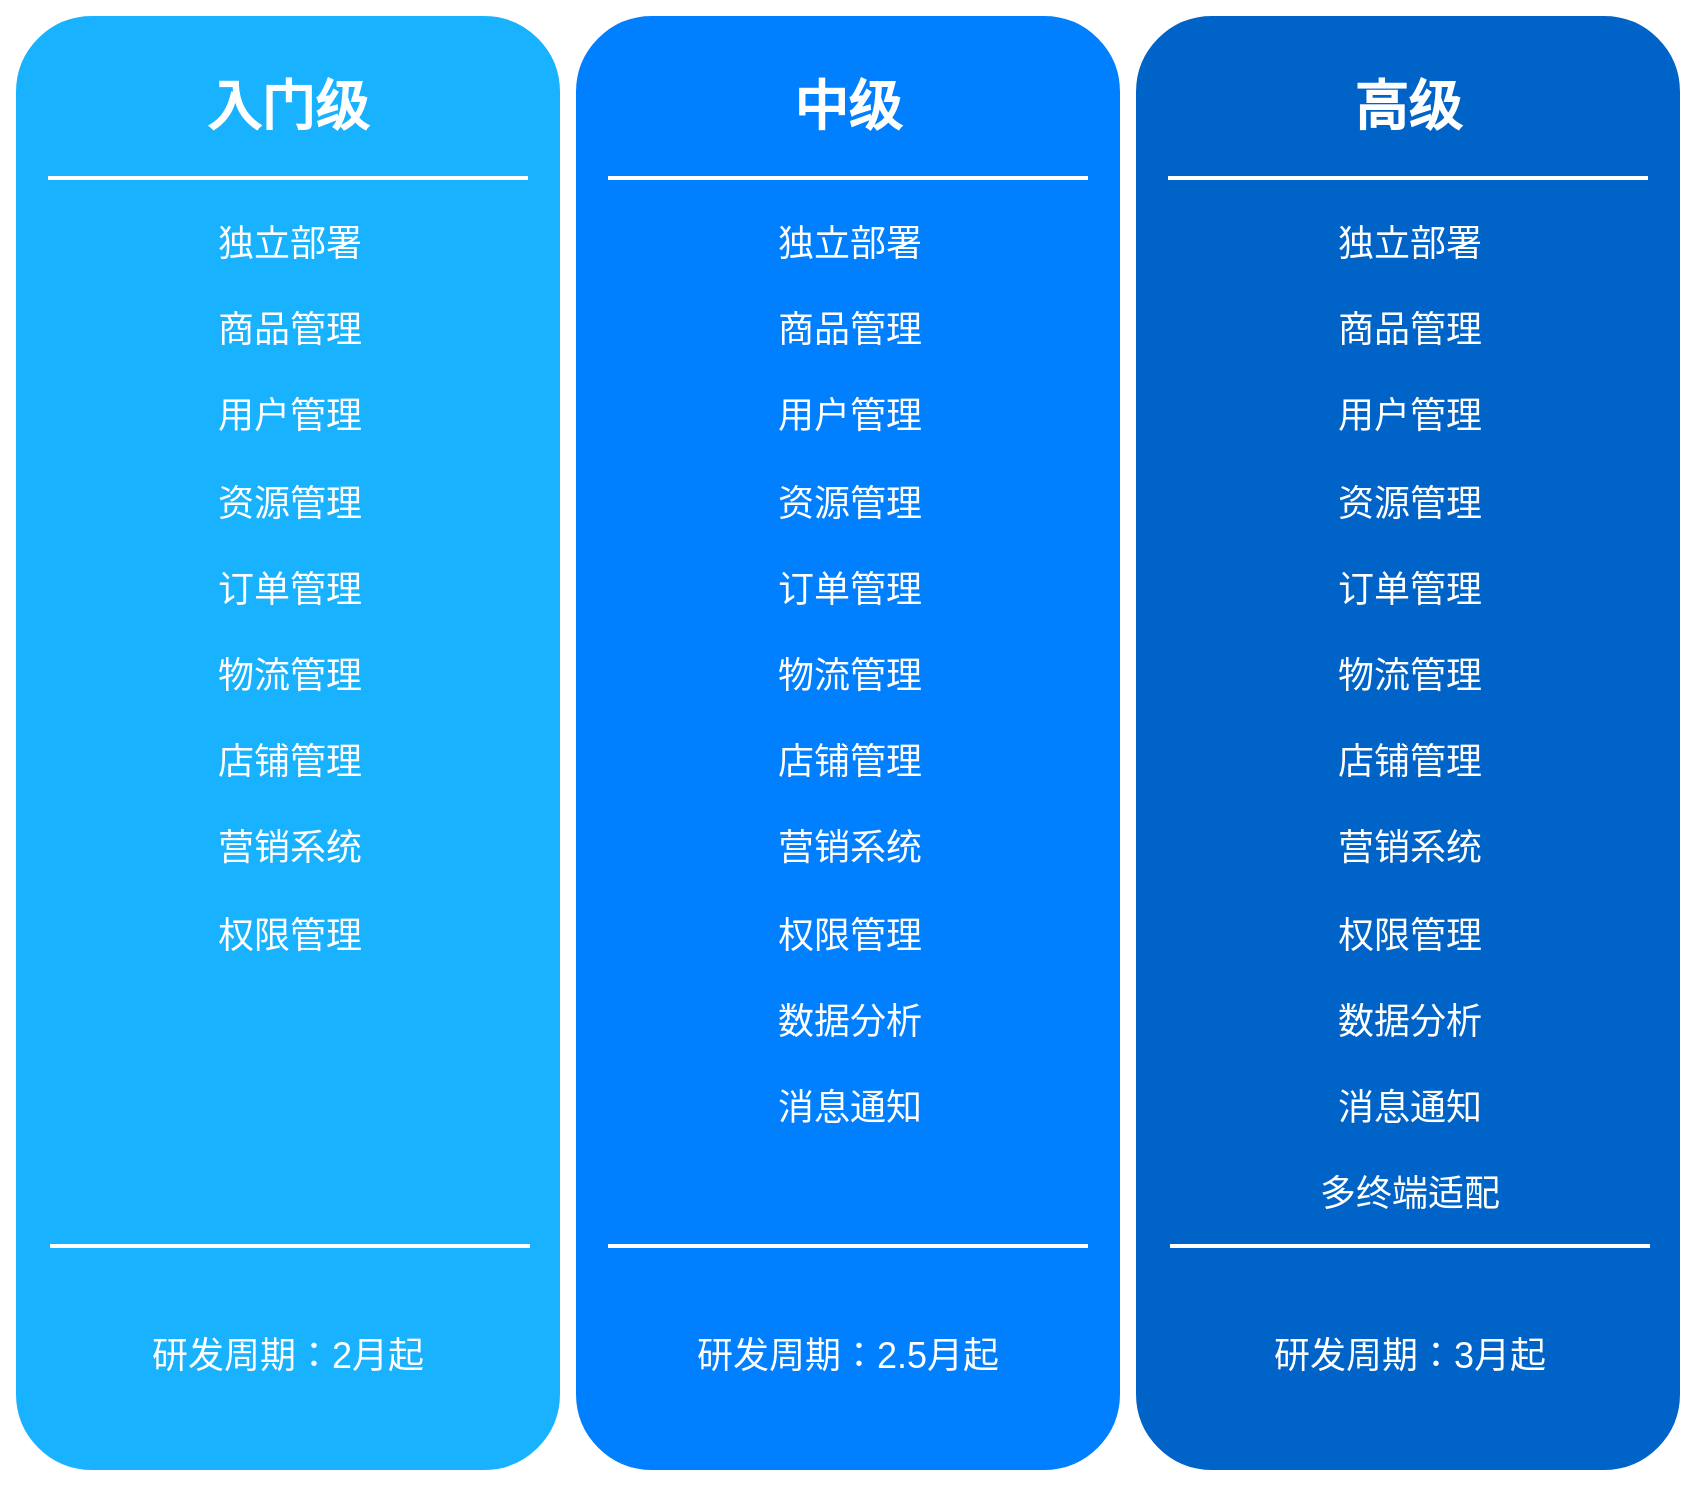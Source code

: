 <mxfile version="23.1.6" type="github">
  <diagram name="Page-1" id="12e1b939-464a-85fe-373e-61e167be1490">
    <mxGraphModel dx="1434" dy="855" grid="1" gridSize="10" guides="1" tooltips="1" connect="1" arrows="1" fold="1" page="1" pageScale="1.5" pageWidth="1169" pageHeight="826" background="none" math="0" shadow="0">
      <root>
        <mxCell id="0" />
        <mxCell id="1" parent="0" />
        <mxCell id="60da8b9f42644d3a-2" value="" style="whiteSpace=wrap;html=1;rounded=1;shadow=0;strokeWidth=8;fontSize=20;align=center;fillColor=#19b2ff;strokeColor=#FFFFFF;" parent="1" vertex="1">
          <mxGeometry x="316" y="405" width="280" height="735" as="geometry" />
        </mxCell>
        <mxCell id="60da8b9f42644d3a-3" value="入门级" style="text;html=1;strokeColor=none;fillColor=none;align=center;verticalAlign=middle;whiteSpace=wrap;rounded=0;shadow=0;fontSize=27;fontColor=#FFFFFF;fontStyle=1" parent="1" vertex="1">
          <mxGeometry x="316" y="425" width="280" height="60" as="geometry" />
        </mxCell>
        <mxCell id="60da8b9f42644d3a-6" value="" style="line;strokeWidth=2;html=1;rounded=0;shadow=0;fontSize=27;align=center;fillColor=none;strokeColor=#FFFFFF;" parent="1" vertex="1">
          <mxGeometry x="336" y="485" width="240" height="10" as="geometry" />
        </mxCell>
        <mxCell id="60da8b9f42644d3a-17" value="" style="whiteSpace=wrap;html=1;rounded=1;shadow=0;strokeWidth=8;fontSize=20;align=center;fillColor=#007fff;strokeColor=#FFFFFF;" parent="1" vertex="1">
          <mxGeometry x="596" y="405" width="280" height="735" as="geometry" />
        </mxCell>
        <mxCell id="60da8b9f42644d3a-18" value="中级" style="text;html=1;strokeColor=none;fillColor=none;align=center;verticalAlign=middle;whiteSpace=wrap;rounded=0;shadow=0;fontSize=27;fontColor=#FFFFFF;fontStyle=1" parent="1" vertex="1">
          <mxGeometry x="596" y="425" width="280" height="60" as="geometry" />
        </mxCell>
        <mxCell id="60da8b9f42644d3a-20" value="" style="line;strokeWidth=2;html=1;rounded=0;shadow=0;fontSize=27;align=center;fillColor=none;strokeColor=#FFFFFF;" parent="1" vertex="1">
          <mxGeometry x="616" y="485" width="240" height="10" as="geometry" />
        </mxCell>
        <mxCell id="60da8b9f42644d3a-24" value="" style="whiteSpace=wrap;html=1;rounded=1;shadow=0;strokeWidth=8;fontSize=20;align=center;fillColor=#0063C7;strokeColor=#FFFFFF;" parent="1" vertex="1">
          <mxGeometry x="876" y="405" width="280" height="735" as="geometry" />
        </mxCell>
        <mxCell id="60da8b9f42644d3a-25" value="高级" style="text;html=1;strokeColor=none;fillColor=none;align=center;verticalAlign=middle;whiteSpace=wrap;rounded=0;shadow=0;fontSize=27;fontColor=#FFFFFF;fontStyle=1" parent="1" vertex="1">
          <mxGeometry x="876" y="425" width="280" height="60" as="geometry" />
        </mxCell>
        <mxCell id="60da8b9f42644d3a-27" value="" style="line;strokeWidth=2;html=1;rounded=0;shadow=0;fontSize=27;align=center;fillColor=none;strokeColor=#FFFFFF;" parent="1" vertex="1">
          <mxGeometry x="896" y="485" width="240" height="10" as="geometry" />
        </mxCell>
        <mxCell id="e4hgR3kDQSiYnHgpyTBr-1" value="独立部署&lt;br style=&quot;border-color: var(--border-color); font-size: 18px;&quot;&gt;&lt;br style=&quot;border-color: var(--border-color); font-size: 18px;&quot;&gt;商品管理&lt;br&gt;&lt;br&gt;用户管理&lt;br style=&quot;border-color: var(--border-color);&quot;&gt;&lt;br style=&quot;border-color: var(--border-color);&quot;&gt;资源管理&lt;br style=&quot;border-color: var(--border-color); font-size: 18px;&quot;&gt;&lt;br style=&quot;border-color: var(--border-color); font-size: 18px;&quot;&gt;订单管理&lt;br&gt;&lt;br style=&quot;border-color: var(--border-color);&quot;&gt;物流管理&lt;br style=&quot;border-color: var(--border-color); font-size: 18px;&quot;&gt;&lt;br style=&quot;border-color: var(--border-color); font-size: 18px;&quot;&gt;店铺管理&lt;br style=&quot;border-color: var(--border-color); font-size: 18px;&quot;&gt;&lt;br&gt;营销系统&lt;br style=&quot;border-color: var(--border-color);&quot;&gt;&lt;br style=&quot;border-color: var(--border-color); font-size: 18px;&quot;&gt;权限管理&lt;div&gt;&lt;br&gt;&lt;/div&gt;" style="text;html=1;strokeColor=none;fillColor=none;align=center;verticalAlign=top;whiteSpace=wrap;rounded=0;shadow=0;fontSize=18;fontColor=#FFFFFF;" parent="1" vertex="1">
          <mxGeometry x="317" y="506" width="280" height="295" as="geometry" />
        </mxCell>
        <mxCell id="e4hgR3kDQSiYnHgpyTBr-4" value="独立部署&lt;br style=&quot;border-color: var(--border-color); font-size: 18px;&quot;&gt;&lt;br style=&quot;border-color: var(--border-color); font-size: 18px;&quot;&gt;商品管理&lt;br&gt;&lt;br&gt;用户管理&lt;br style=&quot;border-color: var(--border-color);&quot;&gt;&lt;br style=&quot;border-color: var(--border-color);&quot;&gt;资源管理&lt;br style=&quot;border-color: var(--border-color); font-size: 18px;&quot;&gt;&lt;br style=&quot;border-color: var(--border-color); font-size: 18px;&quot;&gt;订单管理&lt;br&gt;&lt;br style=&quot;border-color: var(--border-color);&quot;&gt;物流管理&lt;br style=&quot;border-color: var(--border-color); font-size: 18px;&quot;&gt;&lt;br&gt;店铺管理&lt;br&gt;&lt;br&gt;营销系统&lt;br style=&quot;border-color: var(--border-color);&quot;&gt;&lt;br style=&quot;border-color: var(--border-color); font-size: 18px;&quot;&gt;权限管理&lt;br style=&quot;font-size: 18px;&quot;&gt;&lt;br style=&quot;font-size: 18px;&quot;&gt;数据分析&lt;br&gt;&lt;br&gt;消息通知" style="text;html=1;strokeColor=none;fillColor=none;align=center;verticalAlign=top;whiteSpace=wrap;rounded=0;shadow=0;fontSize=18;fontColor=#FFFFFF;" parent="1" vertex="1">
          <mxGeometry x="597" y="506" width="280" height="295" as="geometry" />
        </mxCell>
        <mxCell id="e4hgR3kDQSiYnHgpyTBr-5" value="独立部署&lt;br style=&quot;border-color: var(--border-color); font-size: 18px;&quot;&gt;&lt;br style=&quot;border-color: var(--border-color); font-size: 18px;&quot;&gt;商品管理&lt;br&gt;&lt;br&gt;用户管理&lt;br&gt;&lt;br&gt;资源管理&lt;br style=&quot;border-color: var(--border-color); font-size: 18px;&quot;&gt;&lt;br style=&quot;border-color: var(--border-color); font-size: 18px;&quot;&gt;订单管理&lt;br&gt;&lt;br&gt;物流管理&lt;br style=&quot;border-color: var(--border-color); font-size: 18px;&quot;&gt;&lt;br style=&quot;border-color: var(--border-color); font-size: 18px;&quot;&gt;店铺管理&lt;br style=&quot;border-color: var(--border-color);&quot;&gt;&lt;br&gt;营销系统&lt;br style=&quot;border-color: var(--border-color); font-size: 18px;&quot;&gt;&lt;br style=&quot;border-color: var(--border-color); font-size: 18px;&quot;&gt;权限管理&lt;br style=&quot;font-size: 18px;&quot;&gt;&lt;br style=&quot;font-size: 18px;&quot;&gt;数据分析&lt;br&gt;&lt;br&gt;消息通知&lt;br style=&quot;border-color: var(--border-color);&quot;&gt;&lt;br&gt;多终端适配&lt;div&gt;&lt;br&gt;&lt;/div&gt;" style="text;html=1;strokeColor=none;fillColor=none;align=center;verticalAlign=top;whiteSpace=wrap;rounded=0;shadow=0;fontSize=18;fontColor=#FFFFFF;" parent="1" vertex="1">
          <mxGeometry x="877" y="506" width="280" height="294" as="geometry" />
        </mxCell>
        <mxCell id="2g8Zs7U-81JwEwkaxc3O-1" value="" style="line;strokeWidth=2;html=1;rounded=0;shadow=0;fontSize=27;align=center;fillColor=none;strokeColor=#FFFFFF;" vertex="1" parent="1">
          <mxGeometry x="337" y="1019" width="240" height="10" as="geometry" />
        </mxCell>
        <mxCell id="2g8Zs7U-81JwEwkaxc3O-2" value="" style="line;strokeWidth=2;html=1;rounded=0;shadow=0;fontSize=27;align=center;fillColor=none;strokeColor=#FFFFFF;" vertex="1" parent="1">
          <mxGeometry x="897" y="1019" width="240" height="10" as="geometry" />
        </mxCell>
        <mxCell id="2g8Zs7U-81JwEwkaxc3O-3" value="" style="line;strokeWidth=2;html=1;rounded=0;shadow=0;fontSize=27;align=center;fillColor=none;strokeColor=#FFFFFF;" vertex="1" parent="1">
          <mxGeometry x="616" y="1019" width="240" height="10" as="geometry" />
        </mxCell>
        <mxCell id="2g8Zs7U-81JwEwkaxc3O-4" value="研发周期：3月起" style="text;html=1;strokeColor=none;fillColor=none;align=center;verticalAlign=middle;whiteSpace=wrap;rounded=0;shadow=0;fontSize=18;fontColor=#FFFFFF;" vertex="1" parent="1">
          <mxGeometry x="877" y="1029" width="280" height="100" as="geometry" />
        </mxCell>
        <mxCell id="2g8Zs7U-81JwEwkaxc3O-5" value="研发周期：2月起" style="text;html=1;strokeColor=none;fillColor=none;align=center;verticalAlign=middle;whiteSpace=wrap;rounded=0;shadow=0;fontSize=18;fontColor=#FFFFFF;" vertex="1" parent="1">
          <mxGeometry x="316" y="1029" width="280" height="100" as="geometry" />
        </mxCell>
        <mxCell id="2g8Zs7U-81JwEwkaxc3O-6" value="研发周期：2.5月起" style="text;html=1;strokeColor=none;fillColor=none;align=center;verticalAlign=middle;whiteSpace=wrap;rounded=0;shadow=0;fontSize=18;fontColor=#FFFFFF;" vertex="1" parent="1">
          <mxGeometry x="596" y="1029" width="280" height="100" as="geometry" />
        </mxCell>
      </root>
    </mxGraphModel>
  </diagram>
</mxfile>
